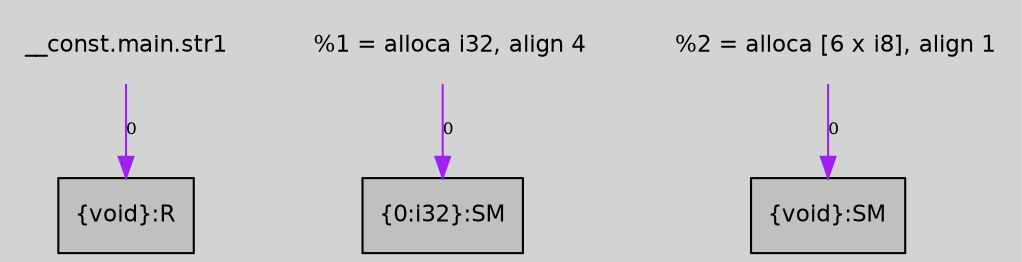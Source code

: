digraph unnamed {
	graph [center=true, ratio=true, bgcolor=lightgray, fontname=Helvetica];
	node  [fontname=Helvetica, fontsize=11];

	Node0x37d8f60 [shape=record,fillcolor=gray, style=filled,label="{\{void\}:R}"];
	Node0x37d7a00 [shape=record,fillcolor=gray, style=filled,label="{\{0:i32\}:SM}"];
	Node0x37d8210 [shape=record,fillcolor=gray, style=filled,label="{\{void\}:SM}"];
	Node0x37d62b8 [shape=plaintext, label ="  %1 = alloca i32, align 4"];
	Node0x37d62b8 -> Node0x37d7a00[arrowtail=tee,label="0",fontsize=8,color=purple];
	Node0x37d6978 [shape=plaintext, label ="  %2 = alloca [6 x i8], align 1"];
	Node0x37d6978 -> Node0x37d8210[arrowtail=tee,label="0",fontsize=8,color=purple];
	Node0x37d55f8 [shape=plaintext, label ="__const.main.str1"];
	Node0x37d55f8 -> Node0x37d8f60[arrowtail=tee,label="0",fontsize=8,color=purple];
}
